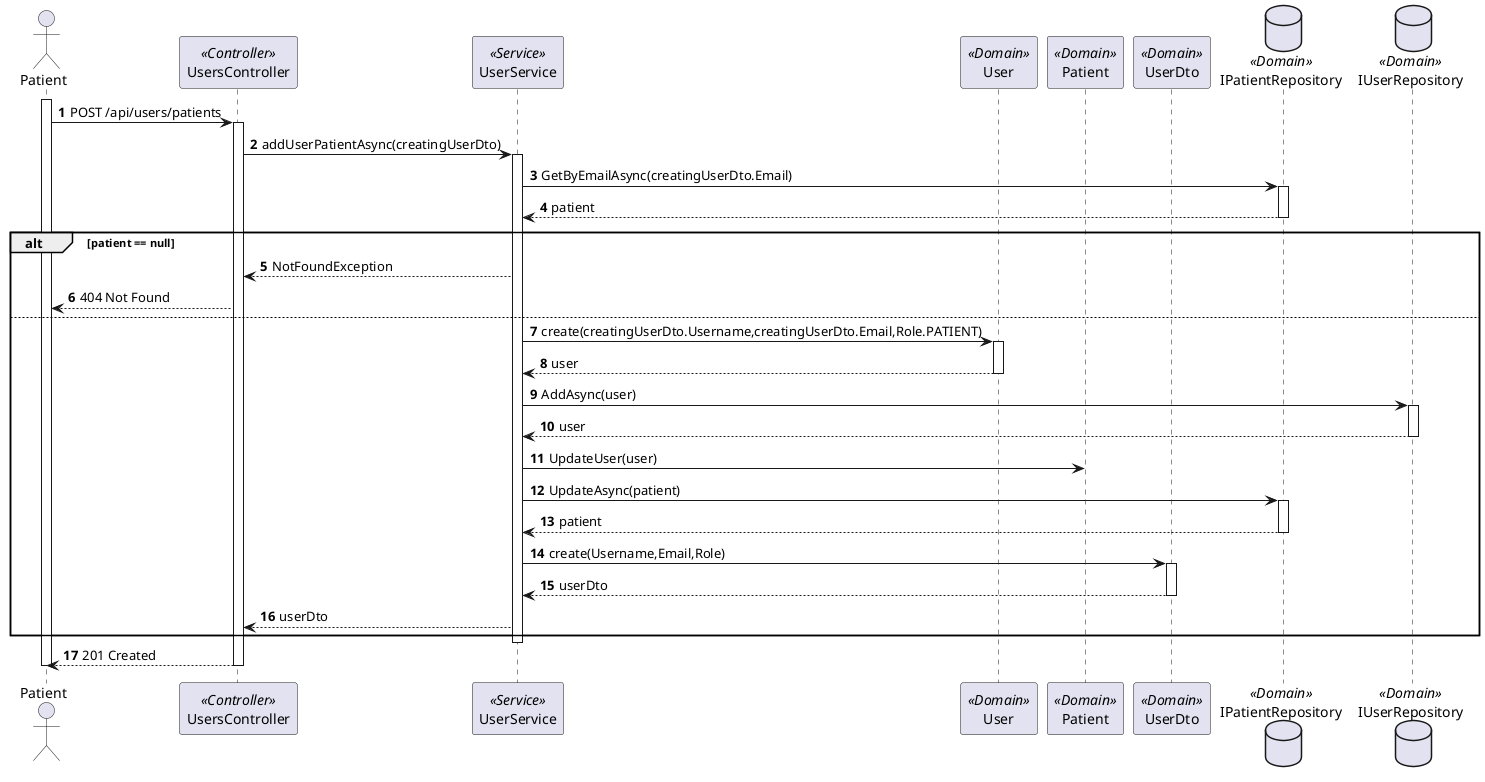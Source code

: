 @startuml process-view-2
autonumber

actor "Patient" as PatientActor
participant "UsersController" as Controller <<Controller>>
participant "UserService" as Service <<Service>>
participant "User" as User <<Domain>>
participant "Patient" as Patient <<Domain>>
participant "UserDto" as UserDto <<Domain>>
database "IPatientRepository" as PatientRepository <<Domain>>
database "IUserRepository" as UserRepository <<Domain>>

activate PatientActor

    PatientActor-> Controller : POST /api/users/patients

    activate Controller

        Controller -> Service : addUserPatientAsync(creatingUserDto)

        activate Service

            Service -> PatientRepository : GetByEmailAsync(creatingUserDto.Email)

            activate PatientRepository

                PatientRepository --> Service : patient

            deactivate PatientRepository

            alt patient == null 

                Service --> Controller : NotFoundException

                PatientActor <-- Controller : 404 Not Found

            else 

                Service -> User : create(creatingUserDto.Username,creatingUserDto.Email,Role.PATIENT)

                activate User

                    User --> Service : user

                deactivate User

                Service  -> UserRepository : AddAsync(user)

                activate UserRepository

                    UserRepository --> Service : user

                deactivate UserRepository

                Service -> Patient : UpdateUser(user)

                Service -> PatientRepository : UpdateAsync(patient)

                activate PatientRepository

                    PatientRepository -->  Service : patient
                
                deactivate PatientRepository

                Service -> UserDto : create(Username,Email,Role)

                activate UserDto

                    UserDto --> Service : userDto

                deactivate UserDto

                Service --> Controller : userDto

            end

        deactivate Service

        PatientActor <-- Controller : 201 Created

    deactivate Controller

deactivate PatientActor


@enduml